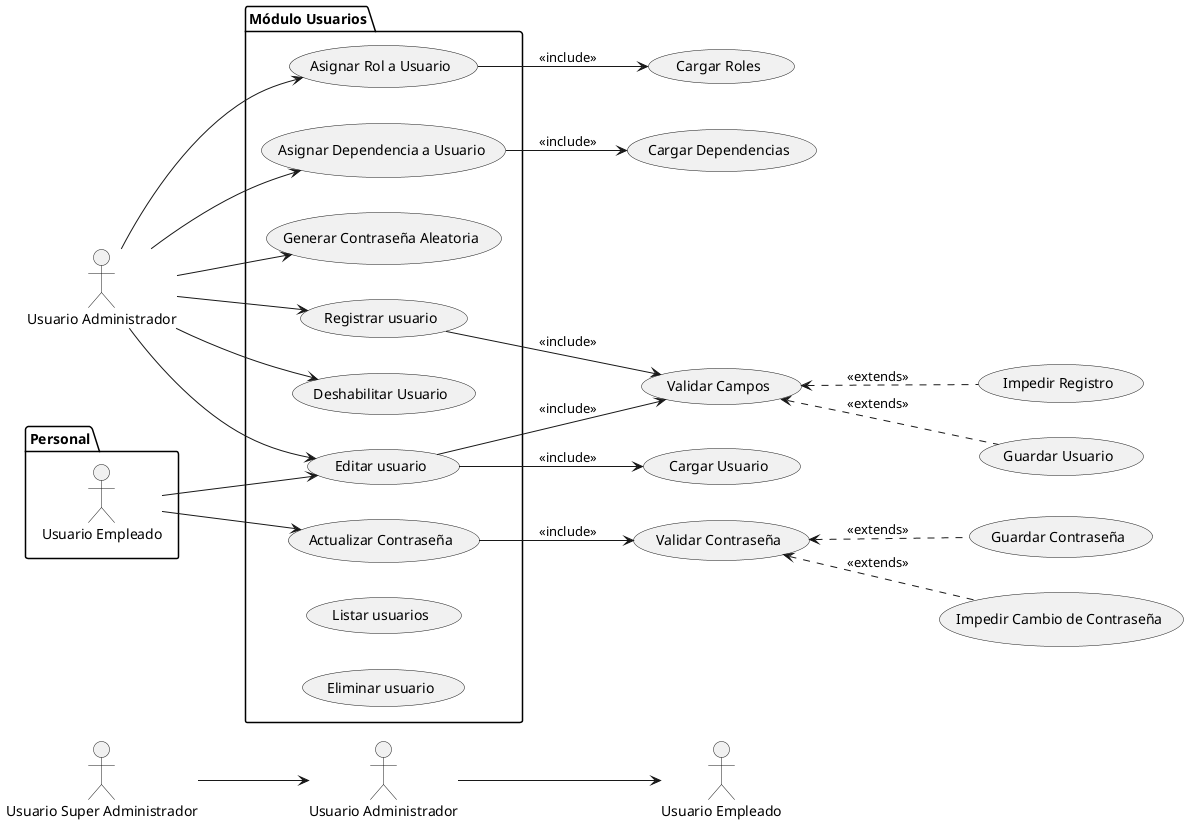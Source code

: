 @startuml "CU - 5 - Módulo de Usuarios - Administrador"

left to right direction

/' === Sección de jerarquias === '/
actor "Usuario Super Administrador" as sadmin1
actor "Usuario Administrador" as admin1
actor "Usuario Empleado" as user1
sadmin1 --> admin1
admin1 --> user1

/' === Sección de actores === '/
actor "Usuario Administrador" as admin

package "Personal" {
    actor "Usuario Empleado" as user
}

/' === Sección de elementos === '/
package "Módulo Usuarios" {
    usecase "Crear Usuario" as user_create
    usecase "Editar Usuario" as user_edit
    usecase "Deshabilitar Usuario" as user_block
    usecase "Asignar Rol a Usuario" as user_assign_role
    usecase "Asignar Dependencia a Usuario" as user_assign_dep
    usecase "Generar Contraseña Aleatoria" as user_generate_password
    usecase "Actualizar Contraseña" as user_update_password

    usecase "Listar usuarios" as user_list
    usecase "Registrar usuario" as user_create
    usecase "Editar usuario" as user_edit
    usecase "Eliminar usuario" as user_delete
}

(Validar Campos) as validate
(Validar Contraseña) as validate_password
(Impedir Registro) as denegate
(Cargar Usuario) as load
(Guardar Usuario) as save
(Guardar Contraseña) as save_password
(Impedir Cambio de Contraseña) as denegate_password
(Cargar Roles) as load_roles
(Cargar Dependencias) as load_deps

/' === Sección de Relaciones === '/
admin --> user_create
admin --> user_edit
admin --> user_block
admin --> user_assign_role
admin --> user_assign_dep
admin --> user_generate_password

user_create --> validate : <<include>>

validate <.. save : <<extends>>
validate <.. denegate : <<extends>>

user_edit --> load : <<include>>
user_edit --> validate : <<include>>

user_assign_role --> load_roles : <<include>>
user_assign_dep --> load_deps : <<include>>

user --> user_edit
user --> user_update_password
user_update_password --> validate_password : <<include>>
validate_password <.. save_password : <<extends>>
validate_password <.. denegate_password : <<extends>>

@enduml
